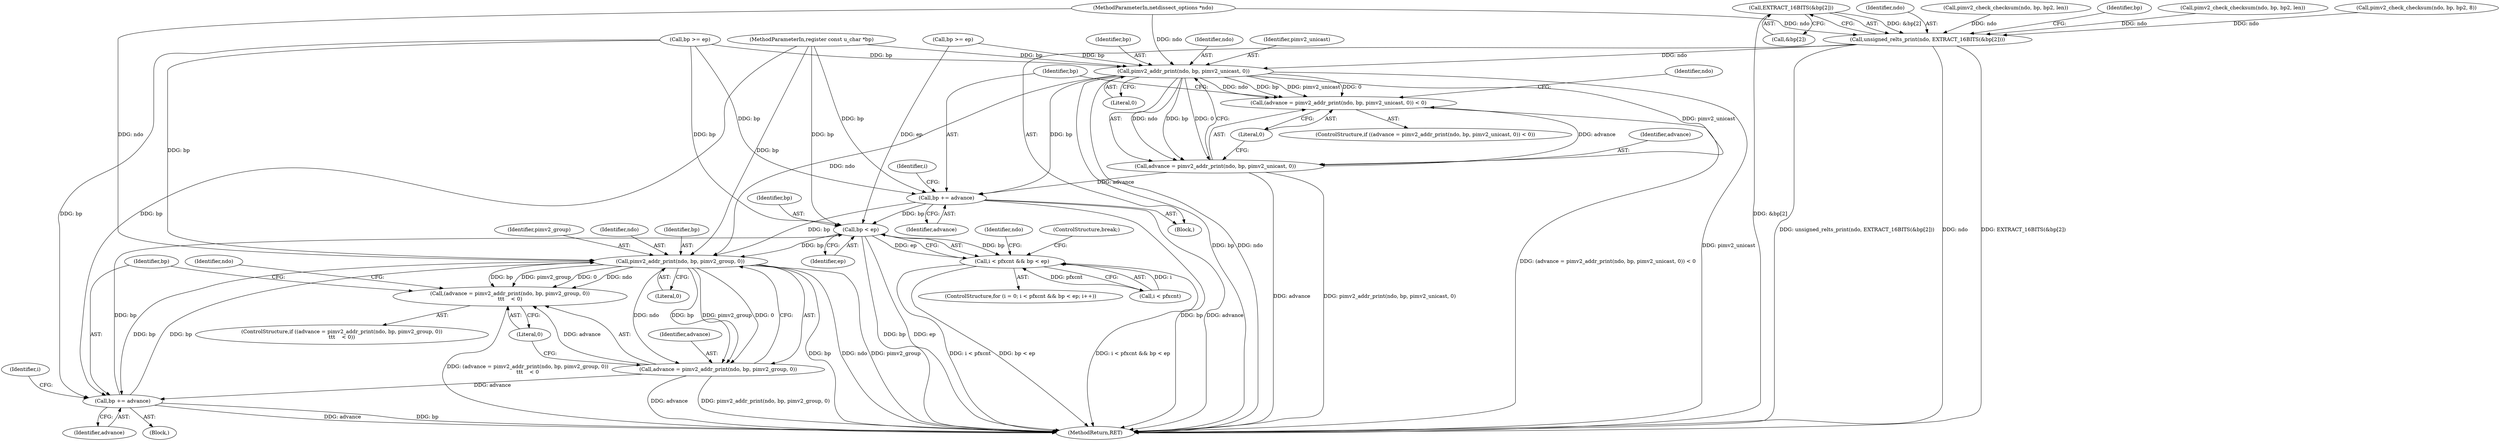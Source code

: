 digraph "0_tcpdump_6fca58f5f9c96749a575f52e20598ad43f5bdf30@array" {
"1001370" [label="(Call,EXTRACT_16BITS(&bp[2]))"];
"1001368" [label="(Call,unsigned_relts_print(ndo, EXTRACT_16BITS(&bp[2])))"];
"1001391" [label="(Call,pimv2_addr_print(ndo, bp, pimv2_unicast, 0))"];
"1001388" [label="(Call,(advance = pimv2_addr_print(ndo, bp, pimv2_unicast, 0)) < 0)"];
"1001389" [label="(Call,advance = pimv2_addr_print(ndo, bp, pimv2_unicast, 0))"];
"1001403" [label="(Call,bp += advance)"];
"1001414" [label="(Call,bp < ep)"];
"1001410" [label="(Call,i < pfxcnt && bp < ep)"];
"1001430" [label="(Call,pimv2_addr_print(ndo, bp, pimv2_group, 0))"];
"1001427" [label="(Call,(advance = pimv2_addr_print(ndo, bp, pimv2_group, 0))\n\t\t\t    < 0)"];
"1001428" [label="(Call,advance = pimv2_addr_print(ndo, bp, pimv2_group, 0))"];
"1001442" [label="(Call,bp += advance)"];
"1001422" [label="(Identifier,ndo)"];
"1001433" [label="(Identifier,pimv2_group)"];
"1001371" [label="(Call,&bp[2])"];
"1001369" [label="(Identifier,ndo)"];
"1001415" [label="(Identifier,bp)"];
"1001428" [label="(Call,advance = pimv2_addr_print(ndo, bp, pimv2_group, 0))"];
"1001427" [label="(Call,(advance = pimv2_addr_print(ndo, bp, pimv2_group, 0))\n\t\t\t    < 0)"];
"1001444" [label="(Identifier,advance)"];
"1000121" [label="(MethodParameterIn,register const u_char *bp)"];
"1001391" [label="(Call,pimv2_addr_print(ndo, bp, pimv2_unicast, 0))"];
"1001430" [label="(Call,pimv2_addr_print(ndo, bp, pimv2_group, 0))"];
"1001394" [label="(Identifier,pimv2_unicast)"];
"1001442" [label="(Call,bp += advance)"];
"1001325" [label="(Call,bp >= ep)"];
"1001404" [label="(Identifier,bp)"];
"1001389" [label="(Call,advance = pimv2_addr_print(ndo, bp, pimv2_unicast, 0))"];
"1001368" [label="(Call,unsigned_relts_print(ndo, EXTRACT_16BITS(&bp[2])))"];
"1001395" [label="(Literal,0)"];
"1001393" [label="(Identifier,bp)"];
"1001410" [label="(Call,i < pfxcnt && bp < ep)"];
"1001429" [label="(Identifier,advance)"];
"1000221" [label="(Call,pimv2_check_checksum(ndo, bp, bp2, len))"];
"1001426" [label="(ControlStructure,if ((advance = pimv2_addr_print(ndo, bp, pimv2_group, 0))\n\t\t\t    < 0))"];
"1001406" [label="(ControlStructure,for (i = 0; i < pfxcnt && bp < ep; i++))"];
"1001388" [label="(Call,(advance = pimv2_addr_print(ndo, bp, pimv2_unicast, 0)) < 0)"];
"1001390" [label="(Identifier,advance)"];
"1001419" [label="(Block,)"];
"1001396" [label="(Literal,0)"];
"1001379" [label="(Call,bp >= ep)"];
"1001376" [label="(Identifier,bp)"];
"1001408" [label="(Identifier,i)"];
"1001392" [label="(Identifier,ndo)"];
"1001416" [label="(Identifier,ep)"];
"1001435" [label="(Literal,0)"];
"1001418" [label="(Identifier,i)"];
"1000120" [label="(MethodParameterIn,netdissect_options *ndo)"];
"1000230" [label="(Call,pimv2_check_checksum(ndo, bp, bp2, len))"];
"1001434" [label="(Literal,0)"];
"1001439" [label="(Identifier,ndo)"];
"1001432" [label="(Identifier,bp)"];
"1001370" [label="(Call,EXTRACT_16BITS(&bp[2]))"];
"1001318" [label="(Block,)"];
"1001547" [label="(MethodReturn,RET)"];
"1001403" [label="(Call,bp += advance)"];
"1001445" [label="(ControlStructure,break;)"];
"1001431" [label="(Identifier,ndo)"];
"1001443" [label="(Identifier,bp)"];
"1001400" [label="(Identifier,ndo)"];
"1001414" [label="(Call,bp < ep)"];
"1001405" [label="(Identifier,advance)"];
"1001411" [label="(Call,i < pfxcnt)"];
"1000209" [label="(Call,pimv2_check_checksum(ndo, bp, bp2, 8))"];
"1001387" [label="(ControlStructure,if ((advance = pimv2_addr_print(ndo, bp, pimv2_unicast, 0)) < 0))"];
"1001370" -> "1001368"  [label="AST: "];
"1001370" -> "1001371"  [label="CFG: "];
"1001371" -> "1001370"  [label="AST: "];
"1001368" -> "1001370"  [label="CFG: "];
"1001370" -> "1001547"  [label="DDG: &bp[2]"];
"1001370" -> "1001368"  [label="DDG: &bp[2]"];
"1001368" -> "1001318"  [label="AST: "];
"1001369" -> "1001368"  [label="AST: "];
"1001376" -> "1001368"  [label="CFG: "];
"1001368" -> "1001547"  [label="DDG: EXTRACT_16BITS(&bp[2])"];
"1001368" -> "1001547"  [label="DDG: unsigned_relts_print(ndo, EXTRACT_16BITS(&bp[2]))"];
"1001368" -> "1001547"  [label="DDG: ndo"];
"1000209" -> "1001368"  [label="DDG: ndo"];
"1000221" -> "1001368"  [label="DDG: ndo"];
"1000230" -> "1001368"  [label="DDG: ndo"];
"1000120" -> "1001368"  [label="DDG: ndo"];
"1001368" -> "1001391"  [label="DDG: ndo"];
"1001391" -> "1001389"  [label="AST: "];
"1001391" -> "1001395"  [label="CFG: "];
"1001392" -> "1001391"  [label="AST: "];
"1001393" -> "1001391"  [label="AST: "];
"1001394" -> "1001391"  [label="AST: "];
"1001395" -> "1001391"  [label="AST: "];
"1001389" -> "1001391"  [label="CFG: "];
"1001391" -> "1001547"  [label="DDG: bp"];
"1001391" -> "1001547"  [label="DDG: ndo"];
"1001391" -> "1001547"  [label="DDG: pimv2_unicast"];
"1001391" -> "1001388"  [label="DDG: ndo"];
"1001391" -> "1001388"  [label="DDG: bp"];
"1001391" -> "1001388"  [label="DDG: pimv2_unicast"];
"1001391" -> "1001388"  [label="DDG: 0"];
"1001391" -> "1001389"  [label="DDG: ndo"];
"1001391" -> "1001389"  [label="DDG: bp"];
"1001391" -> "1001389"  [label="DDG: pimv2_unicast"];
"1001391" -> "1001389"  [label="DDG: 0"];
"1000120" -> "1001391"  [label="DDG: ndo"];
"1001379" -> "1001391"  [label="DDG: bp"];
"1000121" -> "1001391"  [label="DDG: bp"];
"1001325" -> "1001391"  [label="DDG: bp"];
"1001391" -> "1001403"  [label="DDG: bp"];
"1001391" -> "1001430"  [label="DDG: ndo"];
"1001388" -> "1001387"  [label="AST: "];
"1001388" -> "1001396"  [label="CFG: "];
"1001389" -> "1001388"  [label="AST: "];
"1001396" -> "1001388"  [label="AST: "];
"1001400" -> "1001388"  [label="CFG: "];
"1001404" -> "1001388"  [label="CFG: "];
"1001388" -> "1001547"  [label="DDG: (advance = pimv2_addr_print(ndo, bp, pimv2_unicast, 0)) < 0"];
"1001389" -> "1001388"  [label="DDG: advance"];
"1001390" -> "1001389"  [label="AST: "];
"1001396" -> "1001389"  [label="CFG: "];
"1001389" -> "1001547"  [label="DDG: pimv2_addr_print(ndo, bp, pimv2_unicast, 0)"];
"1001389" -> "1001547"  [label="DDG: advance"];
"1001389" -> "1001403"  [label="DDG: advance"];
"1001403" -> "1001318"  [label="AST: "];
"1001403" -> "1001405"  [label="CFG: "];
"1001404" -> "1001403"  [label="AST: "];
"1001405" -> "1001403"  [label="AST: "];
"1001408" -> "1001403"  [label="CFG: "];
"1001403" -> "1001547"  [label="DDG: advance"];
"1001403" -> "1001547"  [label="DDG: bp"];
"1000121" -> "1001403"  [label="DDG: bp"];
"1001325" -> "1001403"  [label="DDG: bp"];
"1001403" -> "1001414"  [label="DDG: bp"];
"1001403" -> "1001430"  [label="DDG: bp"];
"1001414" -> "1001410"  [label="AST: "];
"1001414" -> "1001416"  [label="CFG: "];
"1001415" -> "1001414"  [label="AST: "];
"1001416" -> "1001414"  [label="AST: "];
"1001410" -> "1001414"  [label="CFG: "];
"1001414" -> "1001547"  [label="DDG: bp"];
"1001414" -> "1001547"  [label="DDG: ep"];
"1001414" -> "1001410"  [label="DDG: bp"];
"1001414" -> "1001410"  [label="DDG: ep"];
"1001442" -> "1001414"  [label="DDG: bp"];
"1000121" -> "1001414"  [label="DDG: bp"];
"1001325" -> "1001414"  [label="DDG: bp"];
"1001379" -> "1001414"  [label="DDG: ep"];
"1001414" -> "1001430"  [label="DDG: bp"];
"1001410" -> "1001406"  [label="AST: "];
"1001410" -> "1001411"  [label="CFG: "];
"1001411" -> "1001410"  [label="AST: "];
"1001422" -> "1001410"  [label="CFG: "];
"1001445" -> "1001410"  [label="CFG: "];
"1001410" -> "1001547"  [label="DDG: i < pfxcnt && bp < ep"];
"1001410" -> "1001547"  [label="DDG: i < pfxcnt"];
"1001410" -> "1001547"  [label="DDG: bp < ep"];
"1001411" -> "1001410"  [label="DDG: i"];
"1001411" -> "1001410"  [label="DDG: pfxcnt"];
"1001430" -> "1001428"  [label="AST: "];
"1001430" -> "1001434"  [label="CFG: "];
"1001431" -> "1001430"  [label="AST: "];
"1001432" -> "1001430"  [label="AST: "];
"1001433" -> "1001430"  [label="AST: "];
"1001434" -> "1001430"  [label="AST: "];
"1001428" -> "1001430"  [label="CFG: "];
"1001430" -> "1001547"  [label="DDG: pimv2_group"];
"1001430" -> "1001547"  [label="DDG: bp"];
"1001430" -> "1001547"  [label="DDG: ndo"];
"1001430" -> "1001427"  [label="DDG: ndo"];
"1001430" -> "1001427"  [label="DDG: bp"];
"1001430" -> "1001427"  [label="DDG: pimv2_group"];
"1001430" -> "1001427"  [label="DDG: 0"];
"1001430" -> "1001428"  [label="DDG: ndo"];
"1001430" -> "1001428"  [label="DDG: bp"];
"1001430" -> "1001428"  [label="DDG: pimv2_group"];
"1001430" -> "1001428"  [label="DDG: 0"];
"1000120" -> "1001430"  [label="DDG: ndo"];
"1001442" -> "1001430"  [label="DDG: bp"];
"1000121" -> "1001430"  [label="DDG: bp"];
"1001325" -> "1001430"  [label="DDG: bp"];
"1001430" -> "1001442"  [label="DDG: bp"];
"1001427" -> "1001426"  [label="AST: "];
"1001427" -> "1001435"  [label="CFG: "];
"1001428" -> "1001427"  [label="AST: "];
"1001435" -> "1001427"  [label="AST: "];
"1001439" -> "1001427"  [label="CFG: "];
"1001443" -> "1001427"  [label="CFG: "];
"1001427" -> "1001547"  [label="DDG: (advance = pimv2_addr_print(ndo, bp, pimv2_group, 0))\n\t\t\t    < 0"];
"1001428" -> "1001427"  [label="DDG: advance"];
"1001429" -> "1001428"  [label="AST: "];
"1001435" -> "1001428"  [label="CFG: "];
"1001428" -> "1001547"  [label="DDG: advance"];
"1001428" -> "1001547"  [label="DDG: pimv2_addr_print(ndo, bp, pimv2_group, 0)"];
"1001428" -> "1001442"  [label="DDG: advance"];
"1001442" -> "1001419"  [label="AST: "];
"1001442" -> "1001444"  [label="CFG: "];
"1001443" -> "1001442"  [label="AST: "];
"1001444" -> "1001442"  [label="AST: "];
"1001418" -> "1001442"  [label="CFG: "];
"1001442" -> "1001547"  [label="DDG: advance"];
"1001442" -> "1001547"  [label="DDG: bp"];
"1000121" -> "1001442"  [label="DDG: bp"];
"1001325" -> "1001442"  [label="DDG: bp"];
}
